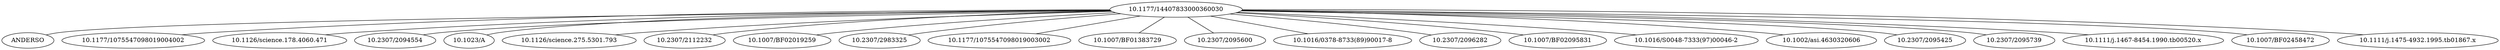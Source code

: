 strict graph mind_map205 {
	"10.1177/14407833000360030" -- ANDERSO
	"10.1177/14407833000360030" -- "10.1177/1075547098019004002"
	"10.1177/14407833000360030" -- "10.1126/science.178.4060.471"
	"10.1177/14407833000360030" -- "10.2307/2094554"
	"10.1177/14407833000360030" -- "10.1023/A"
	"10.1177/14407833000360030" -- "10.1126/science.275.5301.793"
	"10.1177/14407833000360030" -- "10.2307/2112232"
	"10.1177/14407833000360030" -- "10.1007/BF02019259"
	"10.1177/14407833000360030" -- "10.2307/2983325"
	"10.1177/14407833000360030" -- "10.1177/1075547098019003002"
	"10.1177/14407833000360030" -- "10.1007/BF01383729"
	"10.1177/14407833000360030" -- "10.2307/2095600"
	"10.1177/14407833000360030" -- "10.1016/0378-8733(89)90017-8"
	"10.1177/14407833000360030" -- "10.2307/2096282"
	"10.1177/14407833000360030" -- "10.1007/BF02095831"
	"10.1177/14407833000360030" -- "10.1016/S0048-7333(97)00046-2"
	"10.1177/14407833000360030" -- "10.1002/asi.4630320606"
	"10.1177/14407833000360030" -- "10.2307/2095425"
	"10.1177/14407833000360030" -- "10.2307/2095739"
	"10.1177/14407833000360030" -- "10.1111/j.1467-8454.1990.tb00520.x"
	"10.1177/14407833000360030" -- "10.1007/BF02458472"
	"10.1177/14407833000360030" -- "10.1111/j.1475-4932.1995.tb01867.x"
}
